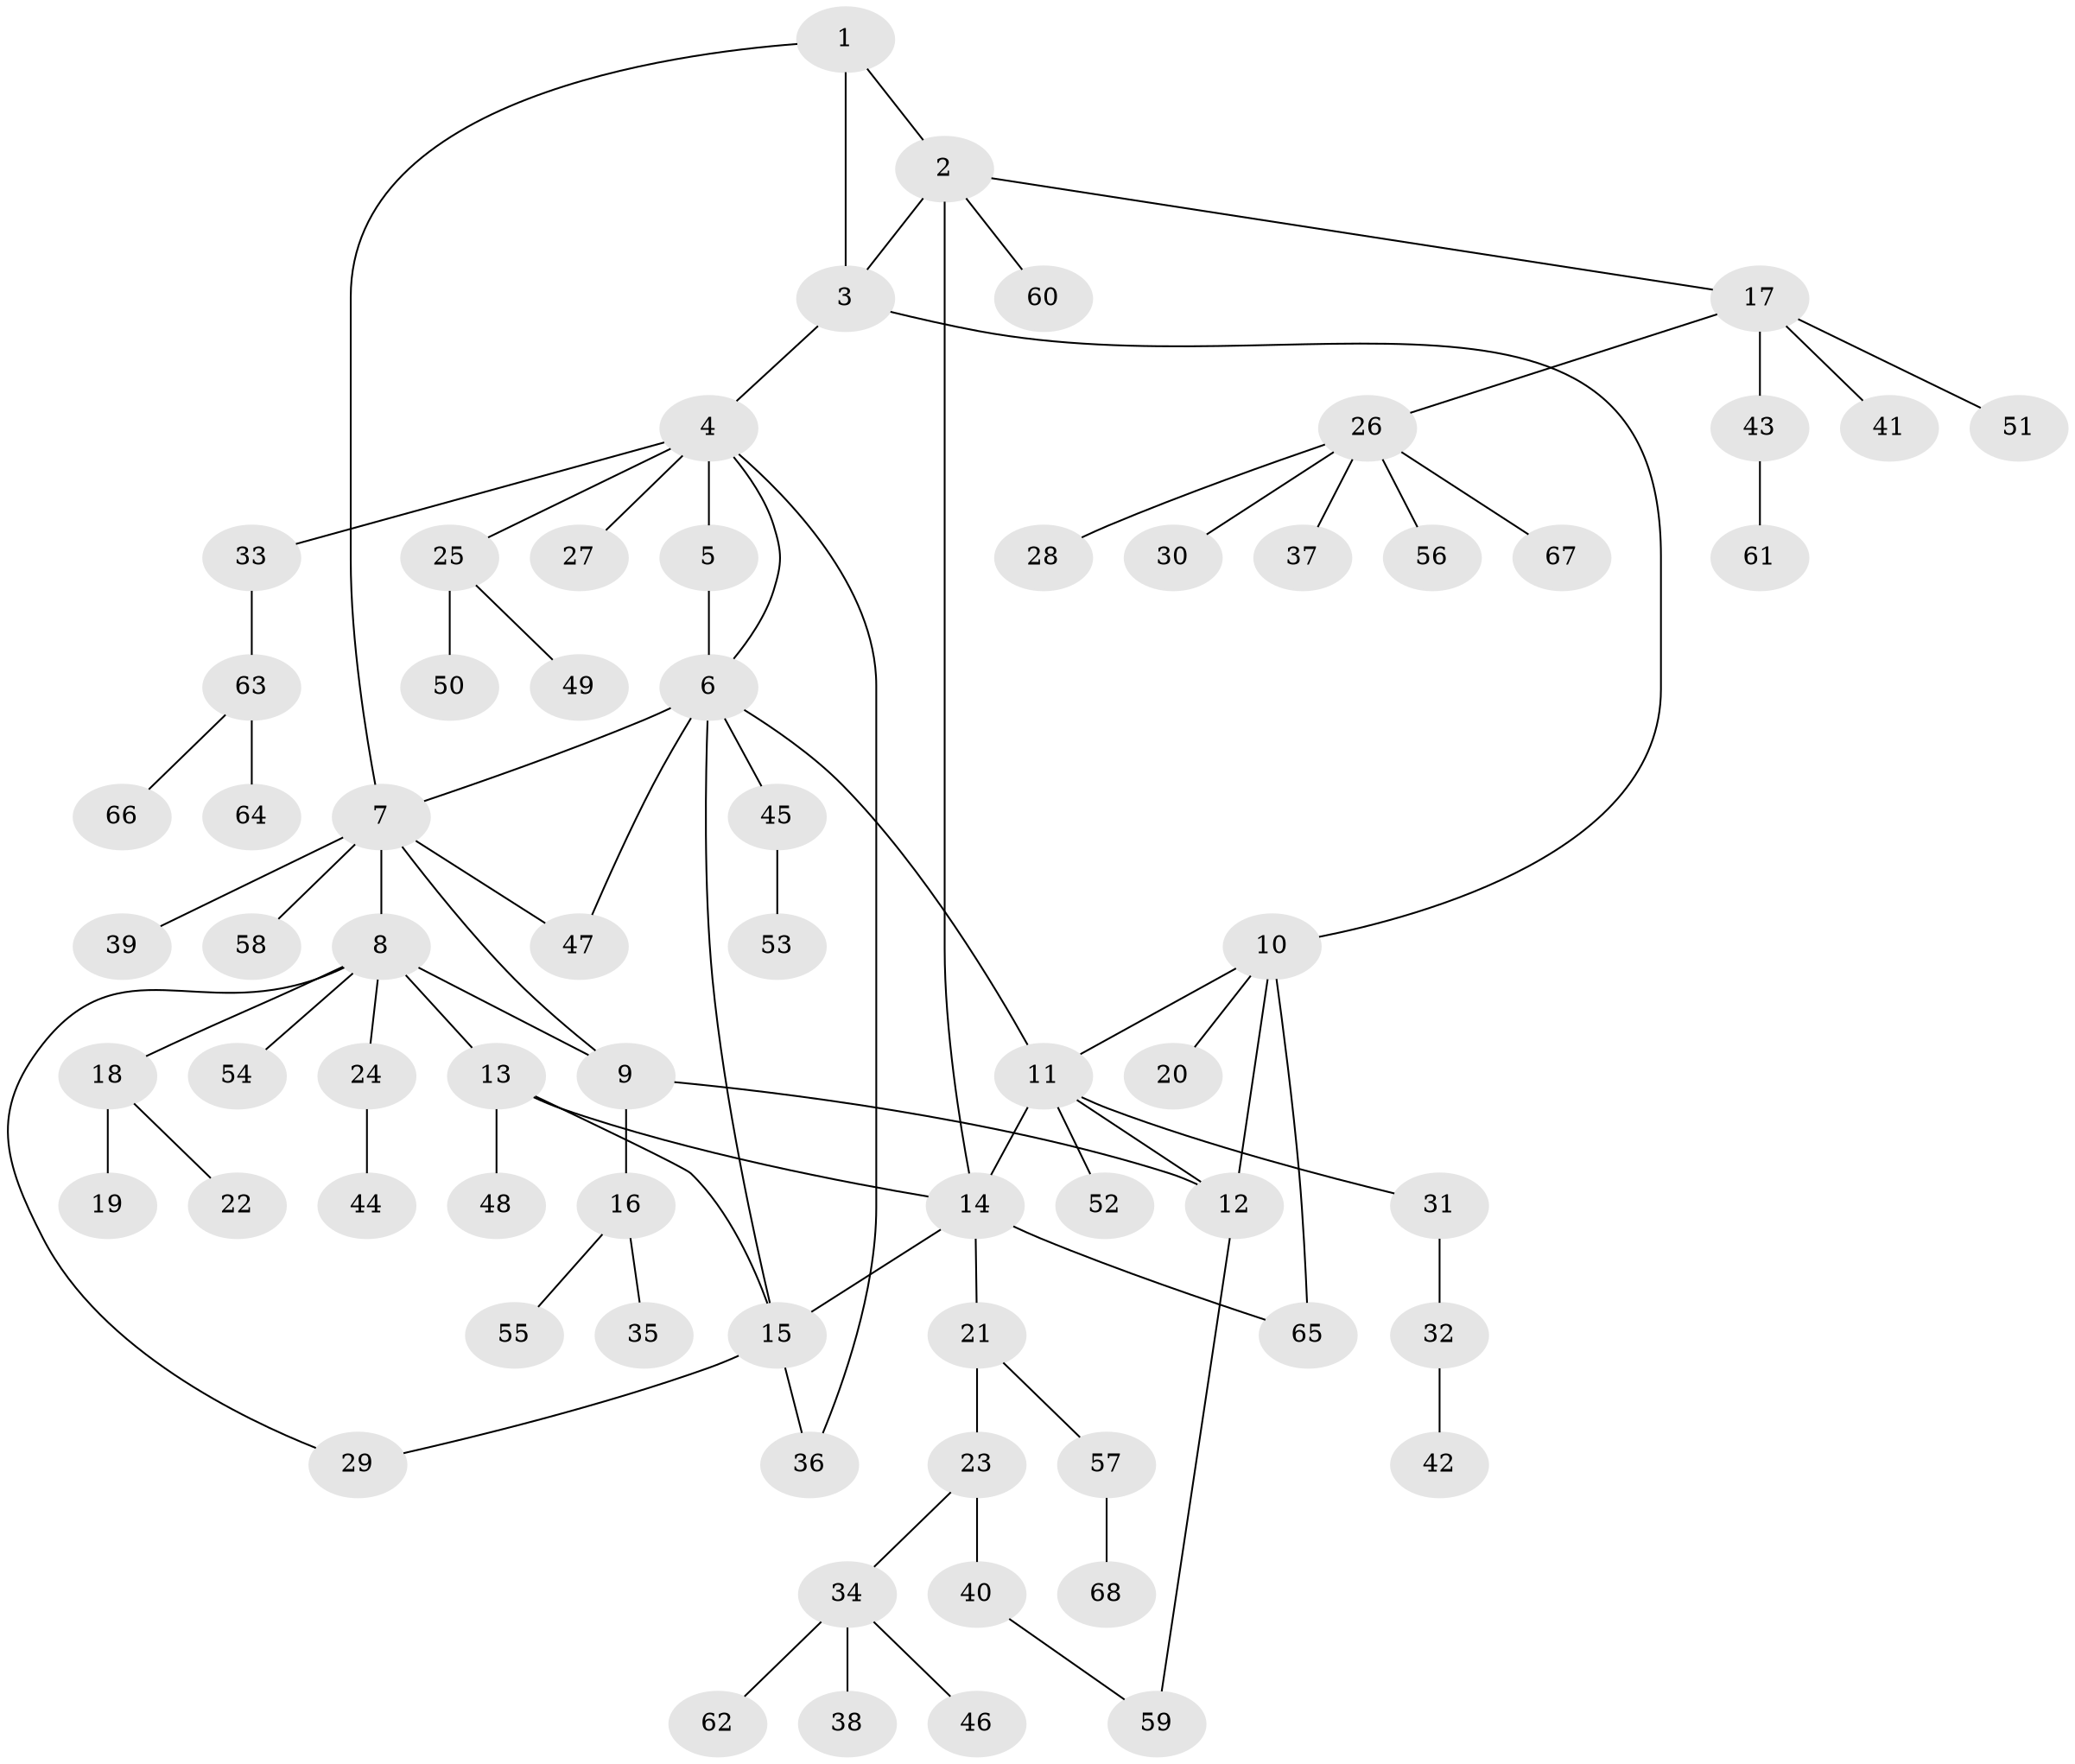 // Generated by graph-tools (version 1.1) at 2025/26/03/09/25 03:26:49]
// undirected, 68 vertices, 83 edges
graph export_dot {
graph [start="1"]
  node [color=gray90,style=filled];
  1;
  2;
  3;
  4;
  5;
  6;
  7;
  8;
  9;
  10;
  11;
  12;
  13;
  14;
  15;
  16;
  17;
  18;
  19;
  20;
  21;
  22;
  23;
  24;
  25;
  26;
  27;
  28;
  29;
  30;
  31;
  32;
  33;
  34;
  35;
  36;
  37;
  38;
  39;
  40;
  41;
  42;
  43;
  44;
  45;
  46;
  47;
  48;
  49;
  50;
  51;
  52;
  53;
  54;
  55;
  56;
  57;
  58;
  59;
  60;
  61;
  62;
  63;
  64;
  65;
  66;
  67;
  68;
  1 -- 2;
  1 -- 3;
  1 -- 7;
  2 -- 3;
  2 -- 14;
  2 -- 17;
  2 -- 60;
  3 -- 4;
  3 -- 10;
  4 -- 5;
  4 -- 6;
  4 -- 25;
  4 -- 27;
  4 -- 33;
  4 -- 36;
  5 -- 6;
  6 -- 7;
  6 -- 11;
  6 -- 15;
  6 -- 45;
  6 -- 47;
  7 -- 8;
  7 -- 9;
  7 -- 39;
  7 -- 47;
  7 -- 58;
  8 -- 9;
  8 -- 13;
  8 -- 18;
  8 -- 24;
  8 -- 29;
  8 -- 54;
  9 -- 12;
  9 -- 16;
  10 -- 11;
  10 -- 12;
  10 -- 20;
  10 -- 65;
  11 -- 12;
  11 -- 14;
  11 -- 31;
  11 -- 52;
  12 -- 59;
  13 -- 14;
  13 -- 15;
  13 -- 48;
  14 -- 15;
  14 -- 21;
  14 -- 65;
  15 -- 29;
  15 -- 36;
  16 -- 35;
  16 -- 55;
  17 -- 26;
  17 -- 41;
  17 -- 43;
  17 -- 51;
  18 -- 19;
  18 -- 22;
  21 -- 23;
  21 -- 57;
  23 -- 34;
  23 -- 40;
  24 -- 44;
  25 -- 49;
  25 -- 50;
  26 -- 28;
  26 -- 30;
  26 -- 37;
  26 -- 56;
  26 -- 67;
  31 -- 32;
  32 -- 42;
  33 -- 63;
  34 -- 38;
  34 -- 46;
  34 -- 62;
  40 -- 59;
  43 -- 61;
  45 -- 53;
  57 -- 68;
  63 -- 64;
  63 -- 66;
}
